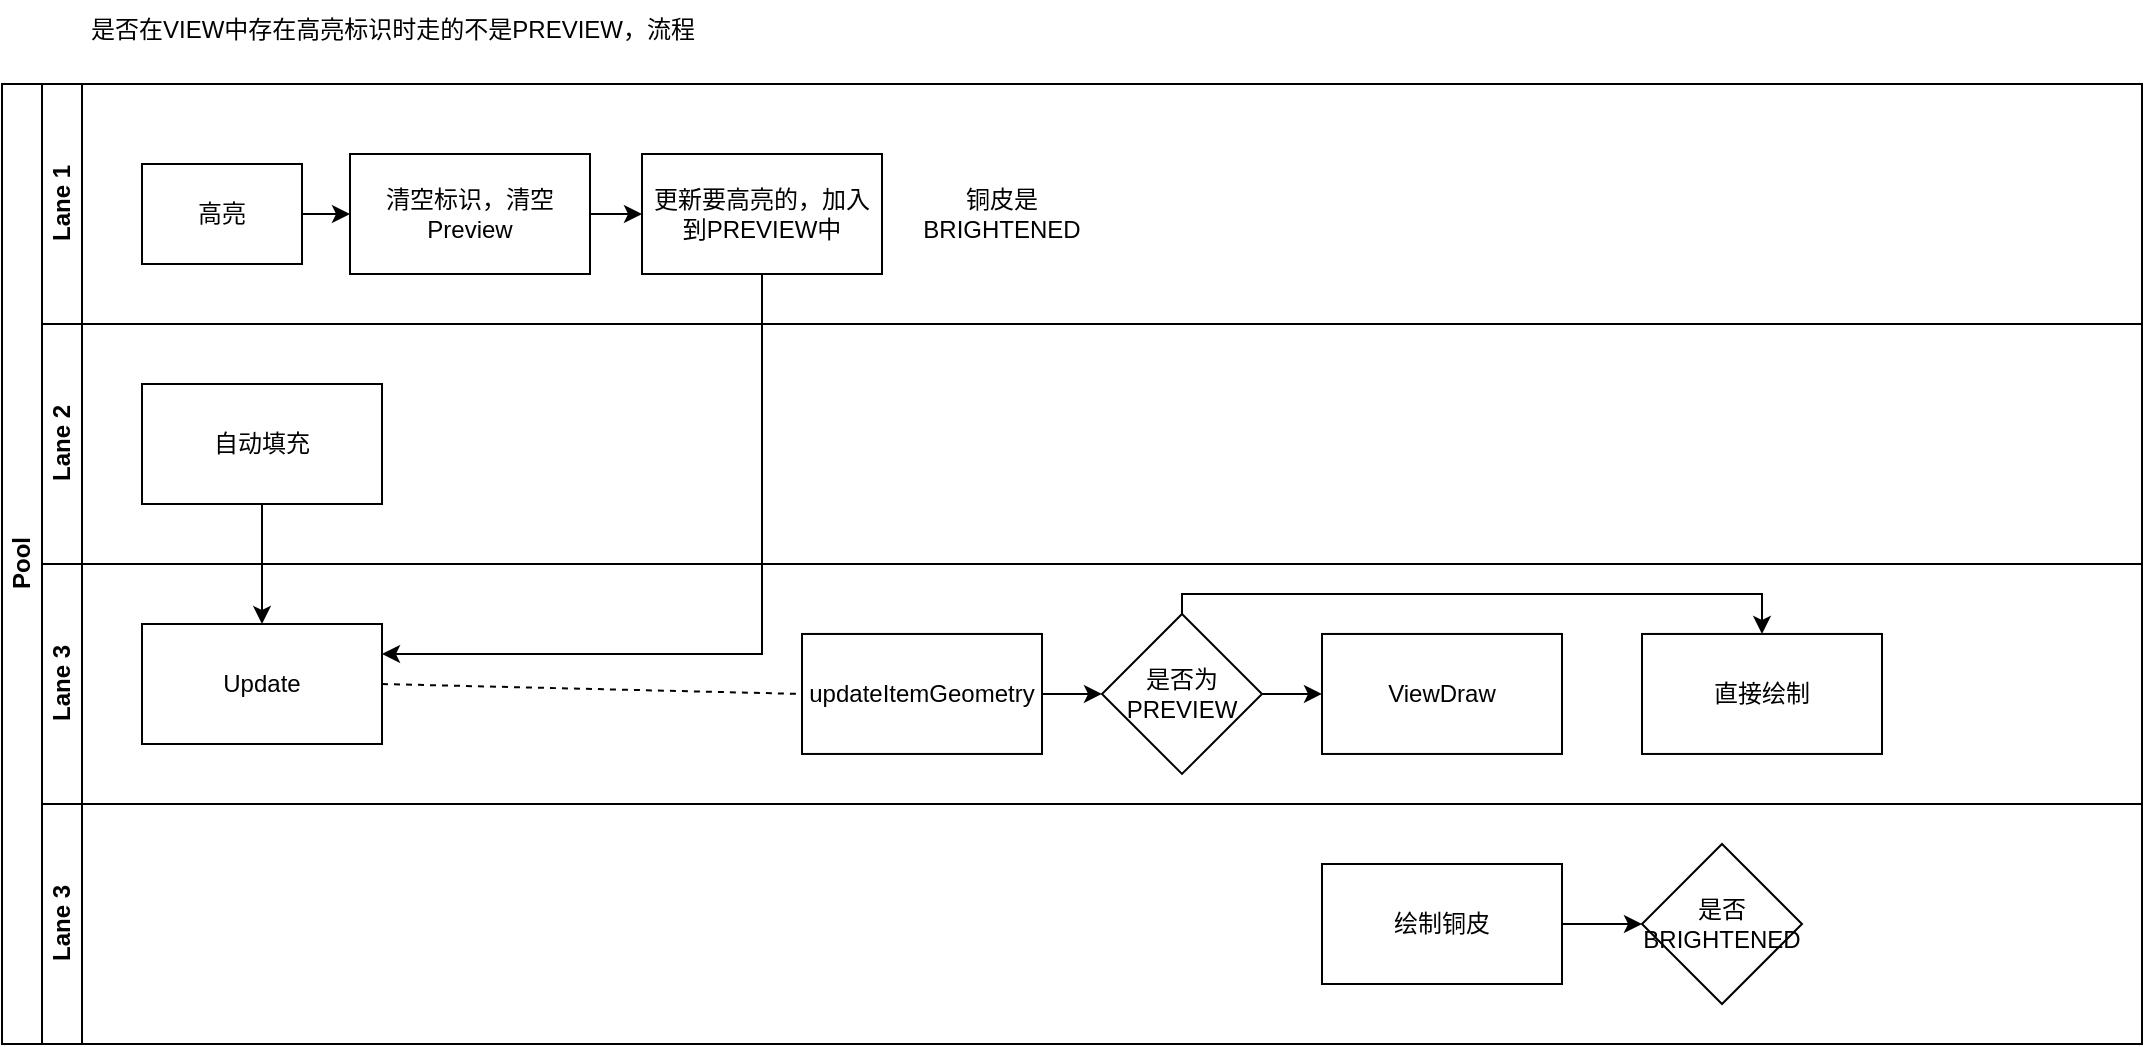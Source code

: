 <mxfile version="22.1.21" type="github">
  <diagram id="prtHgNgQTEPvFCAcTncT" name="Page-1">
    <mxGraphModel dx="1121" dy="541" grid="1" gridSize="10" guides="1" tooltips="1" connect="1" arrows="1" fold="1" page="1" pageScale="1" pageWidth="827" pageHeight="1169" math="0" shadow="0">
      <root>
        <mxCell id="0" />
        <mxCell id="1" parent="0" />
        <mxCell id="dNxyNK7c78bLwvsdeMH5-19" value="Pool" style="swimlane;html=1;childLayout=stackLayout;resizeParent=1;resizeParentMax=0;horizontal=0;startSize=20;horizontalStack=0;" parent="1" vertex="1">
          <mxGeometry x="40" y="120" width="1070" height="480" as="geometry" />
        </mxCell>
        <mxCell id="dNxyNK7c78bLwvsdeMH5-20" value="Lane 1" style="swimlane;html=1;startSize=20;horizontal=0;" parent="dNxyNK7c78bLwvsdeMH5-19" vertex="1">
          <mxGeometry x="20" width="1050" height="120" as="geometry" />
        </mxCell>
        <mxCell id="hHyRbieHzVPzRxpKnxZc-5" style="edgeStyle=orthogonalEdgeStyle;rounded=0;orthogonalLoop=1;jettySize=auto;html=1;exitX=1;exitY=0.5;exitDx=0;exitDy=0;" edge="1" parent="dNxyNK7c78bLwvsdeMH5-20" source="hHyRbieHzVPzRxpKnxZc-2" target="hHyRbieHzVPzRxpKnxZc-3">
          <mxGeometry relative="1" as="geometry" />
        </mxCell>
        <mxCell id="hHyRbieHzVPzRxpKnxZc-2" value="高亮" style="rounded=0;whiteSpace=wrap;html=1;" vertex="1" parent="dNxyNK7c78bLwvsdeMH5-20">
          <mxGeometry x="50" y="40" width="80" height="50" as="geometry" />
        </mxCell>
        <mxCell id="hHyRbieHzVPzRxpKnxZc-6" style="edgeStyle=orthogonalEdgeStyle;rounded=0;orthogonalLoop=1;jettySize=auto;html=1;exitX=1;exitY=0.5;exitDx=0;exitDy=0;" edge="1" parent="dNxyNK7c78bLwvsdeMH5-20" source="hHyRbieHzVPzRxpKnxZc-3" target="hHyRbieHzVPzRxpKnxZc-4">
          <mxGeometry relative="1" as="geometry" />
        </mxCell>
        <mxCell id="hHyRbieHzVPzRxpKnxZc-3" value="清空标识，清空Preview" style="rounded=0;whiteSpace=wrap;html=1;" vertex="1" parent="dNxyNK7c78bLwvsdeMH5-20">
          <mxGeometry x="154" y="35" width="120" height="60" as="geometry" />
        </mxCell>
        <mxCell id="hHyRbieHzVPzRxpKnxZc-4" value="更新要高亮的，加入到PREVIEW中" style="rounded=0;whiteSpace=wrap;html=1;" vertex="1" parent="dNxyNK7c78bLwvsdeMH5-20">
          <mxGeometry x="300" y="35" width="120" height="60" as="geometry" />
        </mxCell>
        <mxCell id="hHyRbieHzVPzRxpKnxZc-38" value="铜皮是BRIGHTENED" style="text;html=1;strokeColor=none;fillColor=none;align=center;verticalAlign=middle;whiteSpace=wrap;rounded=0;" vertex="1" parent="dNxyNK7c78bLwvsdeMH5-20">
          <mxGeometry x="440" y="50" width="80" height="30" as="geometry" />
        </mxCell>
        <mxCell id="dNxyNK7c78bLwvsdeMH5-21" value="Lane 2" style="swimlane;html=1;startSize=20;horizontal=0;" parent="dNxyNK7c78bLwvsdeMH5-19" vertex="1">
          <mxGeometry x="20" y="120" width="1050" height="120" as="geometry" />
        </mxCell>
        <mxCell id="hHyRbieHzVPzRxpKnxZc-36" value="自动填充" style="rounded=0;whiteSpace=wrap;html=1;" vertex="1" parent="dNxyNK7c78bLwvsdeMH5-21">
          <mxGeometry x="50" y="30" width="120" height="60" as="geometry" />
        </mxCell>
        <mxCell id="hHyRbieHzVPzRxpKnxZc-35" value="Lane 3" style="swimlane;html=1;startSize=20;horizontal=0;" vertex="1" parent="dNxyNK7c78bLwvsdeMH5-19">
          <mxGeometry x="20" y="240" width="1050" height="120" as="geometry" />
        </mxCell>
        <mxCell id="hHyRbieHzVPzRxpKnxZc-45" style="edgeStyle=orthogonalEdgeStyle;rounded=0;orthogonalLoop=1;jettySize=auto;html=1;exitX=1;exitY=0.5;exitDx=0;exitDy=0;entryX=0;entryY=0.5;entryDx=0;entryDy=0;" edge="1" parent="hHyRbieHzVPzRxpKnxZc-35" source="hHyRbieHzVPzRxpKnxZc-39" target="hHyRbieHzVPzRxpKnxZc-40">
          <mxGeometry relative="1" as="geometry" />
        </mxCell>
        <mxCell id="hHyRbieHzVPzRxpKnxZc-39" value="updateItemGeometry" style="whiteSpace=wrap;html=1;" vertex="1" parent="hHyRbieHzVPzRxpKnxZc-35">
          <mxGeometry x="380" y="34.98" width="120" height="60" as="geometry" />
        </mxCell>
        <mxCell id="hHyRbieHzVPzRxpKnxZc-42" style="edgeStyle=orthogonalEdgeStyle;rounded=0;orthogonalLoop=1;jettySize=auto;html=1;exitX=1;exitY=0.5;exitDx=0;exitDy=0;entryX=0;entryY=0.5;entryDx=0;entryDy=0;" edge="1" parent="hHyRbieHzVPzRxpKnxZc-35" source="hHyRbieHzVPzRxpKnxZc-40" target="hHyRbieHzVPzRxpKnxZc-41">
          <mxGeometry relative="1" as="geometry" />
        </mxCell>
        <mxCell id="hHyRbieHzVPzRxpKnxZc-44" style="edgeStyle=orthogonalEdgeStyle;rounded=0;orthogonalLoop=1;jettySize=auto;html=1;exitX=0.5;exitY=0;exitDx=0;exitDy=0;entryX=0.5;entryY=0;entryDx=0;entryDy=0;" edge="1" parent="hHyRbieHzVPzRxpKnxZc-35" source="hHyRbieHzVPzRxpKnxZc-40" target="hHyRbieHzVPzRxpKnxZc-43">
          <mxGeometry relative="1" as="geometry">
            <Array as="points">
              <mxPoint x="570" y="14.98" />
              <mxPoint x="860" y="14.98" />
            </Array>
          </mxGeometry>
        </mxCell>
        <mxCell id="hHyRbieHzVPzRxpKnxZc-40" value="是否为PREVIEW" style="rhombus;whiteSpace=wrap;html=1;" vertex="1" parent="hHyRbieHzVPzRxpKnxZc-35">
          <mxGeometry x="530" y="24.98" width="80" height="80" as="geometry" />
        </mxCell>
        <mxCell id="hHyRbieHzVPzRxpKnxZc-41" value="ViewDraw" style="rounded=0;whiteSpace=wrap;html=1;" vertex="1" parent="hHyRbieHzVPzRxpKnxZc-35">
          <mxGeometry x="640" y="34.98" width="120" height="60" as="geometry" />
        </mxCell>
        <mxCell id="hHyRbieHzVPzRxpKnxZc-43" value="直接绘制" style="rounded=0;whiteSpace=wrap;html=1;" vertex="1" parent="hHyRbieHzVPzRxpKnxZc-35">
          <mxGeometry x="800" y="34.98" width="120" height="60" as="geometry" />
        </mxCell>
        <mxCell id="hHyRbieHzVPzRxpKnxZc-46" value="Update" style="rounded=0;whiteSpace=wrap;html=1;" vertex="1" parent="hHyRbieHzVPzRxpKnxZc-35">
          <mxGeometry x="50" y="30" width="120" height="60" as="geometry" />
        </mxCell>
        <mxCell id="hHyRbieHzVPzRxpKnxZc-48" value="" style="endArrow=none;dashed=1;html=1;rounded=0;entryX=0;entryY=0.5;entryDx=0;entryDy=0;" edge="1" parent="hHyRbieHzVPzRxpKnxZc-35" target="hHyRbieHzVPzRxpKnxZc-39">
          <mxGeometry width="50" height="50" relative="1" as="geometry">
            <mxPoint x="170" y="60" as="sourcePoint" />
            <mxPoint x="220" y="10" as="targetPoint" />
          </mxGeometry>
        </mxCell>
        <mxCell id="dNxyNK7c78bLwvsdeMH5-22" value="Lane 3" style="swimlane;html=1;startSize=20;horizontal=0;" parent="dNxyNK7c78bLwvsdeMH5-19" vertex="1">
          <mxGeometry x="20" y="360" width="1050" height="120" as="geometry" />
        </mxCell>
        <mxCell id="hHyRbieHzVPzRxpKnxZc-55" style="edgeStyle=orthogonalEdgeStyle;rounded=0;orthogonalLoop=1;jettySize=auto;html=1;exitX=1;exitY=0.5;exitDx=0;exitDy=0;" edge="1" parent="dNxyNK7c78bLwvsdeMH5-22" source="hHyRbieHzVPzRxpKnxZc-51" target="hHyRbieHzVPzRxpKnxZc-52">
          <mxGeometry relative="1" as="geometry" />
        </mxCell>
        <mxCell id="hHyRbieHzVPzRxpKnxZc-51" value="绘制铜皮" style="rounded=0;whiteSpace=wrap;html=1;" vertex="1" parent="dNxyNK7c78bLwvsdeMH5-22">
          <mxGeometry x="640" y="30" width="120" height="60" as="geometry" />
        </mxCell>
        <mxCell id="hHyRbieHzVPzRxpKnxZc-52" value="是否BRIGHTENED" style="rhombus;whiteSpace=wrap;html=1;" vertex="1" parent="dNxyNK7c78bLwvsdeMH5-22">
          <mxGeometry x="800" y="20" width="80" height="80" as="geometry" />
        </mxCell>
        <mxCell id="hHyRbieHzVPzRxpKnxZc-49" style="edgeStyle=orthogonalEdgeStyle;rounded=0;orthogonalLoop=1;jettySize=auto;html=1;exitX=0.5;exitY=1;exitDx=0;exitDy=0;" edge="1" parent="dNxyNK7c78bLwvsdeMH5-19" source="hHyRbieHzVPzRxpKnxZc-36" target="hHyRbieHzVPzRxpKnxZc-46">
          <mxGeometry relative="1" as="geometry" />
        </mxCell>
        <mxCell id="hHyRbieHzVPzRxpKnxZc-50" style="edgeStyle=orthogonalEdgeStyle;rounded=0;orthogonalLoop=1;jettySize=auto;html=1;exitX=0.5;exitY=1;exitDx=0;exitDy=0;entryX=1;entryY=0.25;entryDx=0;entryDy=0;" edge="1" parent="dNxyNK7c78bLwvsdeMH5-19" source="hHyRbieHzVPzRxpKnxZc-4" target="hHyRbieHzVPzRxpKnxZc-46">
          <mxGeometry relative="1" as="geometry" />
        </mxCell>
        <mxCell id="hHyRbieHzVPzRxpKnxZc-12" value="是否在VIEW中存在高亮标识时走的不是PREVIEW，流程" style="text;html=1;align=center;verticalAlign=middle;resizable=0;points=[];autosize=1;strokeColor=none;fillColor=none;" vertex="1" parent="1">
          <mxGeometry x="70" y="78" width="330" height="30" as="geometry" />
        </mxCell>
      </root>
    </mxGraphModel>
  </diagram>
</mxfile>
